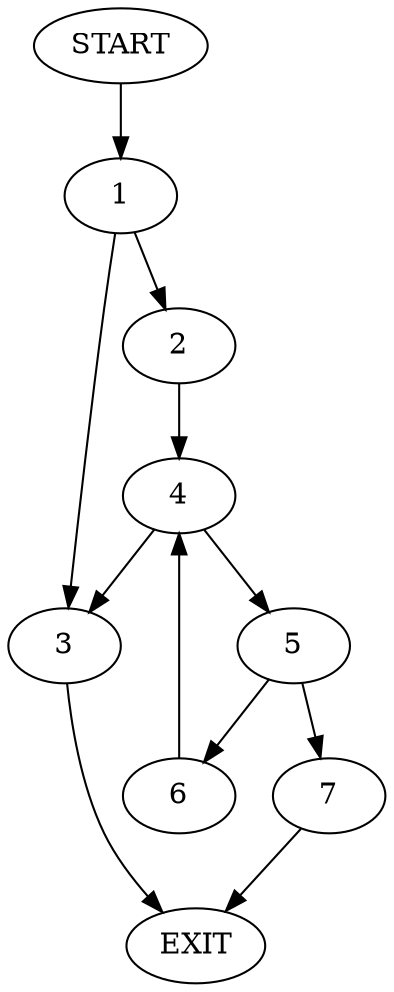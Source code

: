 digraph {
0 [label="START"]
8 [label="EXIT"]
0 -> 1
1 -> 2
1 -> 3
2 -> 4
3 -> 8
4 -> 3
4 -> 5
5 -> 6
5 -> 7
6 -> 4
7 -> 8
}
